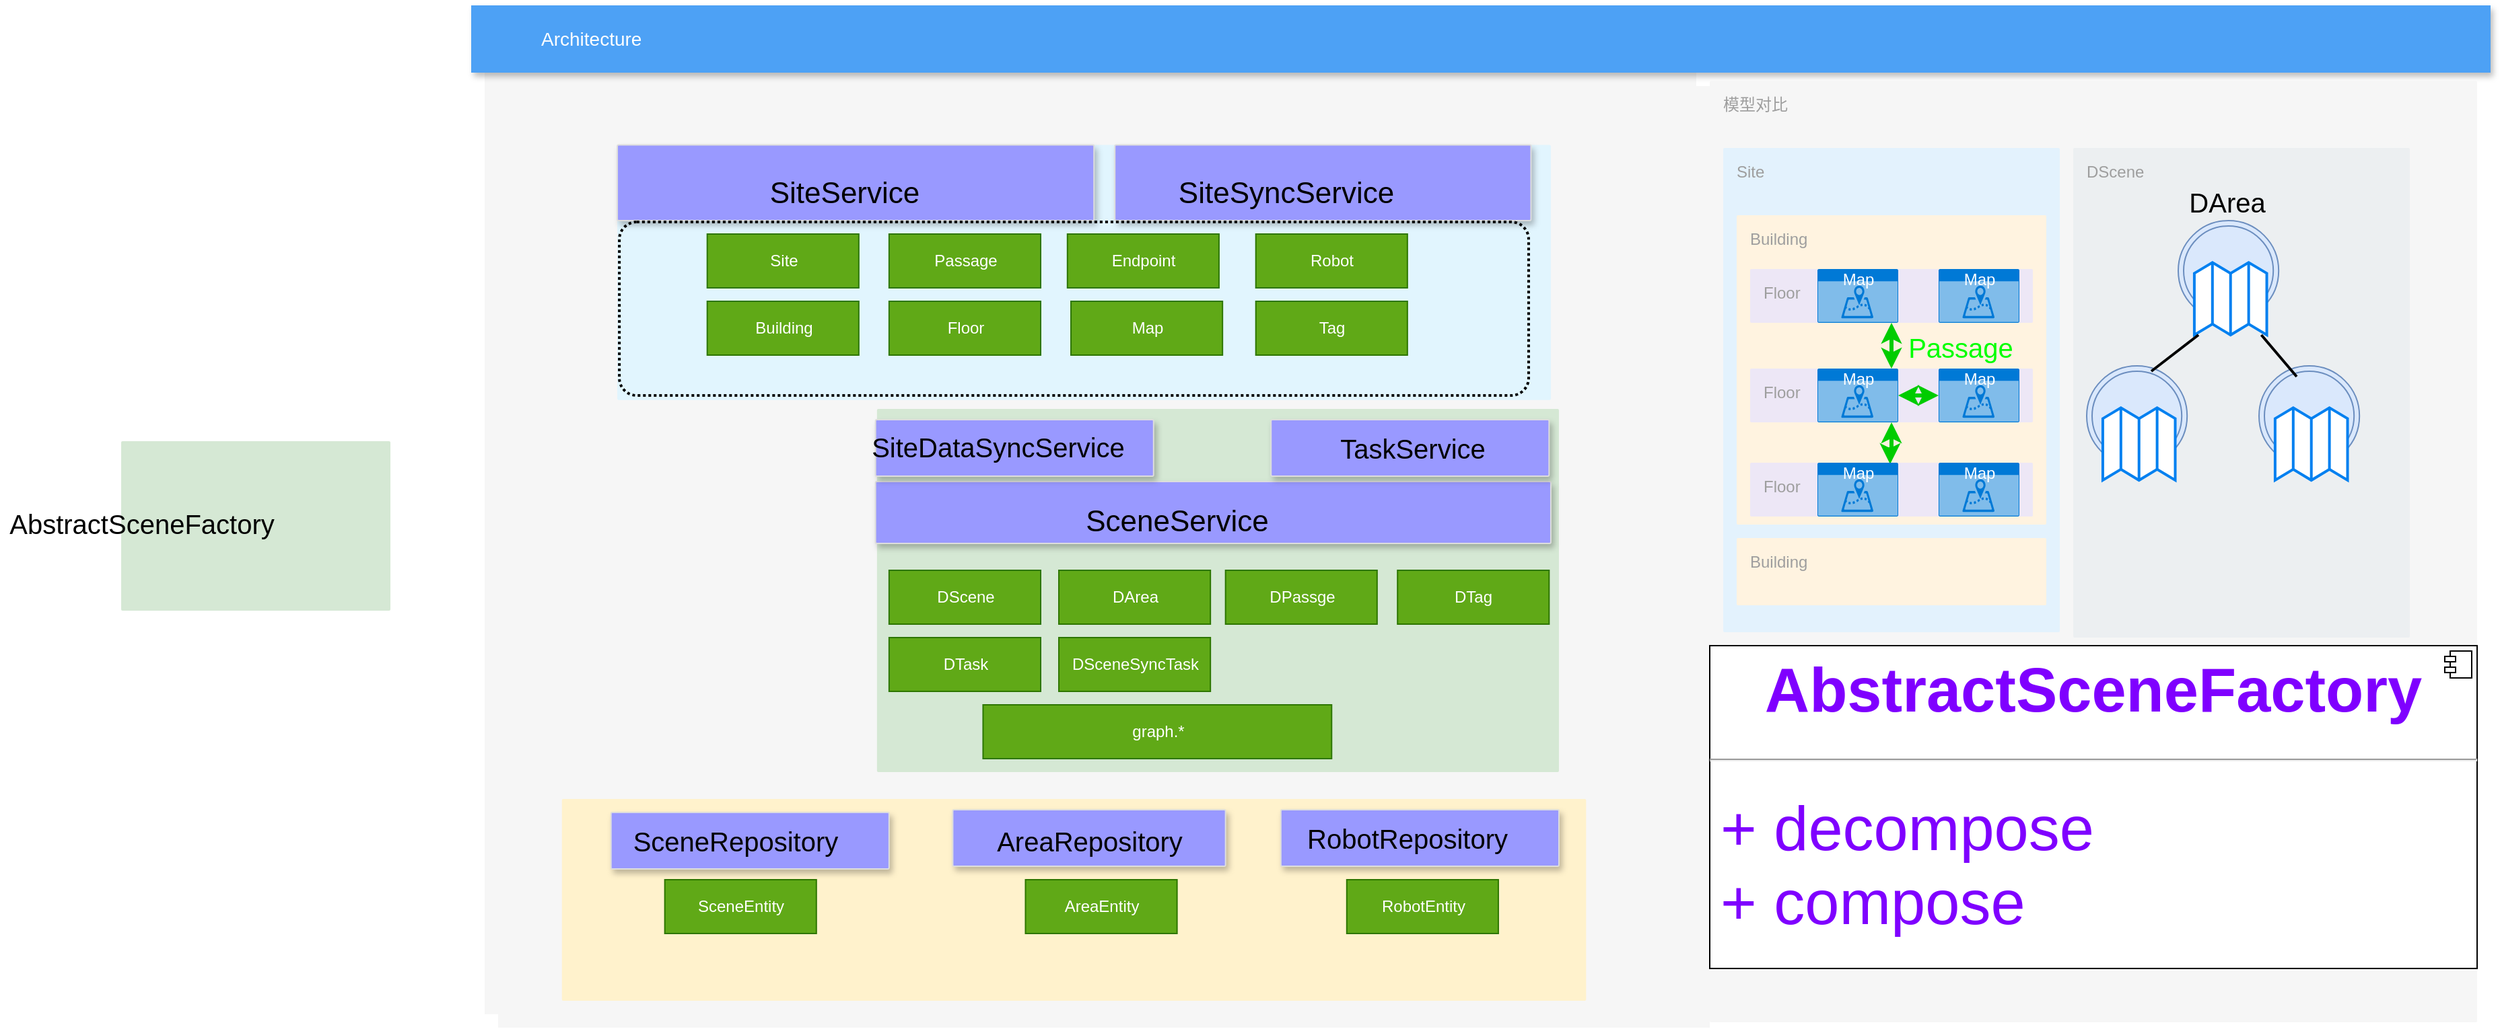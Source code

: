 <mxfile version="17.4.6" type="github">
  <diagram id="f106602c-feb2-e66a-4537-3a34d633f6aa" name="Page-1">
    <mxGraphModel dx="3229" dy="1194" grid="1" gridSize="4" guides="1" tooltips="1" connect="1" arrows="1" fold="1" page="1" pageScale="1" pageWidth="1169" pageHeight="827" background="none" math="0" shadow="0">
      <root>
        <mxCell id="0" />
        <mxCell id="1" parent="0" />
        <mxCell id="14" value="" style="fillColor=#F6F6F6;strokeColor=none;shadow=0;gradientColor=none;fontSize=14;align=left;spacing=10;fontColor=#717171;9E9E9E;verticalAlign=top;spacingTop=-4;fontStyle=0;spacingLeft=40;html=1;" parent="1" vertex="1">
          <mxGeometry x="150" y="90" width="900" height="700" as="geometry" />
        </mxCell>
        <mxCell id="580" value="" style="rounded=1;absoluteArcSize=1;arcSize=2;html=1;strokeColor=none;gradientColor=none;shadow=0;dashed=0;strokeColor=none;fontSize=12;fontColor=#9E9E9E;align=left;verticalAlign=top;spacing=10;spacingTop=-4;fillColor=#E1F5FE;" parent="14" vertex="1">
          <mxGeometry x="88.525" y="43.75" width="693.443" height="189.583" as="geometry" />
        </mxCell>
        <mxCell id="572" value="" style="strokeColor=#dddddd;fillColor=#9999FF;shadow=1;strokeWidth=1;rounded=1;absoluteArcSize=1;arcSize=2;fontSize=10;fontColor=#9E9E9E;align=center;html=1;" parent="14" vertex="1">
          <mxGeometry x="88.525" y="43.75" width="354.098" height="56.25" as="geometry" />
        </mxCell>
        <mxCell id="MLptsEWVuVLRwVdw8l3M-589" value="" style="rounded=1;absoluteArcSize=1;arcSize=2;html=1;strokeColor=#82b366;shadow=0;dashed=0;strokeColor=none;fontSize=12;align=left;verticalAlign=top;spacing=10;spacingTop=-4;fillColor=#d5e8d4;" vertex="1" parent="14">
          <mxGeometry x="281.426" y="240" width="506.567" height="270" as="geometry" />
        </mxCell>
        <mxCell id="MLptsEWVuVLRwVdw8l3M-590" value="" style="rounded=1;absoluteArcSize=1;arcSize=2;html=1;strokeColor=#d6b656;shadow=0;dashed=0;strokeColor=none;fontSize=12;align=left;verticalAlign=top;spacing=10;spacingTop=-4;fillColor=#fff2cc;" vertex="1" parent="14">
          <mxGeometry x="47.381" y="530" width="760.784" height="150" as="geometry" />
        </mxCell>
        <mxCell id="MLptsEWVuVLRwVdw8l3M-591" value="" style="strokeColor=#dddddd;fillColor=#9999FF;shadow=1;strokeWidth=1;rounded=1;absoluteArcSize=1;arcSize=2;fontSize=10;fontColor=#9E9E9E;align=center;html=1;" vertex="1" parent="14">
          <mxGeometry x="458.115" y="43.75" width="309.098" height="56.25" as="geometry" />
        </mxCell>
        <mxCell id="MLptsEWVuVLRwVdw8l3M-593" value="" style="strokeColor=#dddddd;fillColor=#9999FF;shadow=1;strokeWidth=1;rounded=1;absoluteArcSize=1;arcSize=2;fontSize=10;fontColor=#9E9E9E;align=center;html=1;" vertex="1" parent="14">
          <mxGeometry x="280.328" y="294" width="501.639" height="46" as="geometry" />
        </mxCell>
        <mxCell id="MLptsEWVuVLRwVdw8l3M-594" value="" style="strokeColor=#dddddd;fillColor=#9999FF;shadow=1;strokeWidth=1;rounded=1;absoluteArcSize=1;arcSize=2;fontSize=10;fontColor=#9E9E9E;align=center;html=1;" vertex="1" parent="14">
          <mxGeometry x="280.328" y="248" width="206.557" height="42" as="geometry" />
        </mxCell>
        <mxCell id="MLptsEWVuVLRwVdw8l3M-595" value="" style="rounded=1;arcSize=10;dashed=1;fillColor=none;gradientColor=none;dashPattern=1 1;strokeWidth=2;" vertex="1" parent="14">
          <mxGeometry x="90.056" y="101" width="675.422" height="129" as="geometry" />
        </mxCell>
        <mxCell id="MLptsEWVuVLRwVdw8l3M-596" value="Site" style="html=1;dashed=0;whitespace=wrap;fillColor=#60a917;fontColor=#ffffff;strokeColor=#2D7600;" vertex="1" parent="14">
          <mxGeometry x="155.347" y="110" width="112.57" height="40" as="geometry" />
        </mxCell>
        <mxCell id="MLptsEWVuVLRwVdw8l3M-597" value="Building" style="html=1;dashed=0;whitespace=wrap;fillColor=#60a917;fontColor=#ffffff;strokeColor=#2D7600;" vertex="1" parent="14">
          <mxGeometry x="155.347" y="160" width="112.57" height="40" as="geometry" />
        </mxCell>
        <mxCell id="MLptsEWVuVLRwVdw8l3M-598" value="" style="strokeColor=#dddddd;fillColor=#9999FF;shadow=1;strokeWidth=1;rounded=1;absoluteArcSize=1;arcSize=2;fontSize=10;fontColor=#9E9E9E;align=center;html=1;" vertex="1" parent="14">
          <mxGeometry x="83.87" y="540" width="206.557" height="42" as="geometry" />
        </mxCell>
        <mxCell id="MLptsEWVuVLRwVdw8l3M-599" value="Passage" style="html=1;dashed=0;whitespace=wrap;fillColor=#60a917;fontColor=#ffffff;strokeColor=#2D7600;" vertex="1" parent="14">
          <mxGeometry x="290.432" y="110" width="112.57" height="40" as="geometry" />
        </mxCell>
        <mxCell id="MLptsEWVuVLRwVdw8l3M-600" value="Floor" style="html=1;dashed=0;whitespace=wrap;fillColor=#60a917;fontColor=#ffffff;strokeColor=#2D7600;" vertex="1" parent="14">
          <mxGeometry x="290.432" y="160" width="112.57" height="40" as="geometry" />
        </mxCell>
        <mxCell id="MLptsEWVuVLRwVdw8l3M-601" value="Tag" style="html=1;dashed=0;whitespace=wrap;fillColor=#60a917;fontColor=#ffffff;strokeColor=#2D7600;" vertex="1" parent="14">
          <mxGeometry x="562.852" y="160" width="112.57" height="40" as="geometry" />
        </mxCell>
        <mxCell id="MLptsEWVuVLRwVdw8l3M-602" value="Endpoint" style="html=1;dashed=0;whitespace=wrap;fillColor=#60a917;fontColor=#ffffff;strokeColor=#2D7600;" vertex="1" parent="14">
          <mxGeometry x="422.893" y="110" width="112.57" height="40" as="geometry" />
        </mxCell>
        <mxCell id="MLptsEWVuVLRwVdw8l3M-603" value="Map" style="html=1;dashed=0;whitespace=wrap;fillColor=#60a917;fontColor=#ffffff;strokeColor=#2D7600;" vertex="1" parent="14">
          <mxGeometry x="425.516" y="160" width="112.57" height="40" as="geometry" />
        </mxCell>
        <mxCell id="MLptsEWVuVLRwVdw8l3M-604" value="DScene" style="html=1;dashed=0;whitespace=wrap;fillColor=#60a917;fontColor=#ffffff;strokeColor=#2D7600;" vertex="1" parent="14">
          <mxGeometry x="290.432" y="360" width="112.57" height="40" as="geometry" />
        </mxCell>
        <mxCell id="MLptsEWVuVLRwVdw8l3M-605" value="DArea" style="html=1;dashed=0;whitespace=wrap;fillColor=#60a917;fontColor=#ffffff;strokeColor=#2D7600;" vertex="1" parent="14">
          <mxGeometry x="416.51" y="360" width="112.57" height="40" as="geometry" />
        </mxCell>
        <mxCell id="MLptsEWVuVLRwVdw8l3M-606" value="DTag" style="html=1;dashed=0;whitespace=wrap;fillColor=#60a917;fontColor=#ffffff;strokeColor=#2D7600;" vertex="1" parent="14">
          <mxGeometry x="668.105" y="360" width="112.57" height="40" as="geometry" />
        </mxCell>
        <mxCell id="MLptsEWVuVLRwVdw8l3M-607" value="&lt;span style=&quot;font-size: 22px&quot;&gt;SiteService&lt;/span&gt;" style="text;html=1;resizable=0;autosize=1;align=center;verticalAlign=middle;points=[];fillColor=none;strokeColor=none;rounded=0;" vertex="1" parent="14">
          <mxGeometry x="192.405" y="70" width="130" height="20" as="geometry" />
        </mxCell>
        <mxCell id="MLptsEWVuVLRwVdw8l3M-608" value="SiteSyncService" style="text;html=1;resizable=0;autosize=1;align=center;verticalAlign=middle;points=[];fillColor=none;strokeColor=none;rounded=0;fontSize=22;" vertex="1" parent="14">
          <mxGeometry x="495.31" y="65" width="180" height="30" as="geometry" />
        </mxCell>
        <mxCell id="MLptsEWVuVLRwVdw8l3M-609" value="SceneService" style="text;html=1;resizable=0;autosize=1;align=center;verticalAlign=middle;points=[];fillColor=none;strokeColor=none;rounded=0;fontSize=22;" vertex="1" parent="14">
          <mxGeometry x="428.522" y="309" width="150" height="30" as="geometry" />
        </mxCell>
        <mxCell id="MLptsEWVuVLRwVdw8l3M-610" value="&lt;font style=&quot;font-size: 20px&quot;&gt;SiteDataSyncService&lt;/font&gt;" style="text;html=1;resizable=0;autosize=1;align=center;verticalAlign=middle;points=[];fillColor=none;strokeColor=none;rounded=0;fontSize=22;" vertex="1" parent="14">
          <mxGeometry x="271.036" y="254" width="200" height="30" as="geometry" />
        </mxCell>
        <mxCell id="MLptsEWVuVLRwVdw8l3M-611" value="" style="strokeColor=#dddddd;fillColor=#9999FF;shadow=1;strokeWidth=1;rounded=1;absoluteArcSize=1;arcSize=2;fontSize=10;fontColor=#9E9E9E;align=center;html=1;" vertex="1" parent="14">
          <mxGeometry x="574.114" y="248" width="206.557" height="42" as="geometry" />
        </mxCell>
        <mxCell id="MLptsEWVuVLRwVdw8l3M-612" value="TaskService" style="text;html=1;resizable=0;autosize=1;align=center;verticalAlign=middle;points=[];fillColor=none;strokeColor=none;rounded=0;fontSize=20;" vertex="1" parent="14">
          <mxGeometry x="619.137" y="254" width="120" height="30" as="geometry" />
        </mxCell>
        <mxCell id="MLptsEWVuVLRwVdw8l3M-613" value="Robot" style="html=1;dashed=0;whitespace=wrap;fillColor=#60a917;fontColor=#ffffff;strokeColor=#2D7600;" vertex="1" parent="14">
          <mxGeometry x="562.852" y="110" width="112.57" height="40" as="geometry" />
        </mxCell>
        <mxCell id="MLptsEWVuVLRwVdw8l3M-614" value="DPassge" style="html=1;dashed=0;whitespace=wrap;fillColor=#60a917;fontColor=#ffffff;strokeColor=#2D7600;" vertex="1" parent="14">
          <mxGeometry x="540.338" y="360" width="112.57" height="40" as="geometry" />
        </mxCell>
        <mxCell id="MLptsEWVuVLRwVdw8l3M-615" value="DTask" style="html=1;dashed=0;whitespace=wrap;fillColor=#60a917;fontColor=#ffffff;strokeColor=#2D7600;" vertex="1" parent="14">
          <mxGeometry x="290.432" y="410" width="112.57" height="40" as="geometry" />
        </mxCell>
        <mxCell id="MLptsEWVuVLRwVdw8l3M-616" value="DSceneSyncTask" style="html=1;dashed=0;whitespace=wrap;fillColor=#60a917;fontColor=#ffffff;strokeColor=#2D7600;" vertex="1" parent="14">
          <mxGeometry x="416.51" y="410" width="112.57" height="40" as="geometry" />
        </mxCell>
        <mxCell id="MLptsEWVuVLRwVdw8l3M-617" value="graph.*" style="html=1;dashed=0;whitespace=wrap;fillColor=#60a917;fontColor=#ffffff;strokeColor=#2D7600;" vertex="1" parent="14">
          <mxGeometry x="360.225" y="460" width="258.912" height="40" as="geometry" />
        </mxCell>
        <mxCell id="MLptsEWVuVLRwVdw8l3M-619" value="SceneRepository" style="text;html=1;resizable=0;autosize=1;align=center;verticalAlign=middle;points=[];fillColor=none;strokeColor=none;rounded=0;fontSize=20;" vertex="1" parent="14">
          <mxGeometry x="91.463" y="546" width="170" height="30" as="geometry" />
        </mxCell>
        <mxCell id="MLptsEWVuVLRwVdw8l3M-620" value="SceneEntity" style="html=1;dashed=0;whitespace=wrap;fillColor=#60a917;fontColor=#ffffff;strokeColor=#2D7600;" vertex="1" parent="14">
          <mxGeometry x="123.827" y="590" width="112.57" height="40" as="geometry" />
        </mxCell>
        <mxCell id="MLptsEWVuVLRwVdw8l3M-621" value="" style="strokeColor=#dddddd;fillColor=#9999FF;shadow=1;strokeWidth=1;rounded=1;absoluteArcSize=1;arcSize=2;fontSize=10;fontColor=#9E9E9E;align=center;html=1;" vertex="1" parent="14">
          <mxGeometry x="337.711" y="538" width="202.627" height="42" as="geometry" />
        </mxCell>
        <mxCell id="MLptsEWVuVLRwVdw8l3M-622" value="AreaRepository" style="text;html=1;resizable=0;autosize=1;align=center;verticalAlign=middle;points=[];fillColor=none;strokeColor=none;rounded=0;fontSize=20;" vertex="1" parent="14">
          <mxGeometry x="363.602" y="546" width="150" height="30" as="geometry" />
        </mxCell>
        <mxCell id="MLptsEWVuVLRwVdw8l3M-623" value="AreaEntity" style="html=1;dashed=0;whitespace=wrap;fillColor=#60a917;fontColor=#ffffff;strokeColor=#2D7600;" vertex="1" parent="14">
          <mxGeometry x="391.745" y="590" width="112.57" height="40" as="geometry" />
        </mxCell>
        <mxCell id="MLptsEWVuVLRwVdw8l3M-624" value="" style="strokeColor=#dddddd;fillColor=#9999FF;shadow=1;strokeWidth=1;rounded=1;absoluteArcSize=1;arcSize=2;fontSize=10;fontColor=#9E9E9E;align=center;html=1;" vertex="1" parent="14">
          <mxGeometry x="581.431" y="538" width="206.557" height="42" as="geometry" />
        </mxCell>
        <mxCell id="MLptsEWVuVLRwVdw8l3M-625" value="RobotRepository" style="text;html=1;resizable=0;autosize=1;align=center;verticalAlign=middle;points=[];fillColor=none;strokeColor=none;rounded=0;fontSize=20;" vertex="1" parent="14">
          <mxGeometry x="594.653" y="544" width="160" height="30" as="geometry" />
        </mxCell>
        <mxCell id="MLptsEWVuVLRwVdw8l3M-626" value="RobotEntity" style="html=1;dashed=0;whitespace=wrap;fillColor=#60a917;fontColor=#ffffff;strokeColor=#2D7600;" vertex="1" parent="14">
          <mxGeometry x="630.394" y="590" width="112.57" height="40" as="geometry" />
        </mxCell>
        <mxCell id="2" value="Architecture" style="fillColor=#4DA1F5;strokeColor=none;shadow=1;gradientColor=none;fontSize=14;align=left;spacingLeft=50;fontColor=#ffffff;html=1;" parent="1" vertex="1">
          <mxGeometry x="140" y="40" width="1500" height="50" as="geometry" />
        </mxCell>
        <mxCell id="MLptsEWVuVLRwVdw8l3M-588" value="" style="shape=image;html=1;verticalAlign=top;verticalLabelPosition=bottom;labelBackgroundColor=#ffffff;imageAspect=0;aspect=fixed;image=https://cdn2.iconfinder.com/data/icons/social-media-and-payment/64/-36-128.png" vertex="1" parent="1">
          <mxGeometry x="10" y="140" width="89" height="89" as="geometry" />
        </mxCell>
        <mxCell id="MLptsEWVuVLRwVdw8l3M-592" value="" style="rounded=1;absoluteArcSize=1;arcSize=2;html=1;strokeColor=#82b366;shadow=0;dashed=0;strokeColor=none;fontSize=12;align=left;verticalAlign=top;spacing=10;spacingTop=-4;fillColor=#d5e8d4;" vertex="1" parent="1">
          <mxGeometry x="-120" y="364" width="200" height="126" as="geometry" />
        </mxCell>
        <mxCell id="MLptsEWVuVLRwVdw8l3M-618" value="AbstractSceneFactory" style="text;html=1;resizable=0;autosize=1;align=center;verticalAlign=middle;points=[];fillColor=none;strokeColor=none;rounded=0;fontSize=20;" vertex="1" parent="1">
          <mxGeometry x="-210" y="410" width="210" height="30" as="geometry" />
        </mxCell>
        <mxCell id="MLptsEWVuVLRwVdw8l3M-627" value="" style="fillColor=#F6F6F6;strokeColor=none;shadow=0;gradientColor=none;fontSize=14;align=left;spacing=10;fontColor=#717171;9E9E9E;verticalAlign=top;spacingTop=-4;fontStyle=0;spacingLeft=40;html=1;" vertex="1" parent="1">
          <mxGeometry x="160" y="100" width="900" height="700" as="geometry" />
        </mxCell>
        <mxCell id="MLptsEWVuVLRwVdw8l3M-628" value="" style="rounded=1;absoluteArcSize=1;arcSize=2;html=1;strokeColor=none;gradientColor=none;shadow=0;dashed=0;strokeColor=none;fontSize=12;fontColor=#9E9E9E;align=left;verticalAlign=top;spacing=10;spacingTop=-4;fillColor=#E1F5FE;" vertex="1" parent="MLptsEWVuVLRwVdw8l3M-627">
          <mxGeometry x="88.525" y="43.75" width="693.443" height="189.583" as="geometry" />
        </mxCell>
        <mxCell id="MLptsEWVuVLRwVdw8l3M-629" value="" style="strokeColor=#dddddd;fillColor=#9999FF;shadow=1;strokeWidth=1;rounded=1;absoluteArcSize=1;arcSize=2;fontSize=10;fontColor=#9E9E9E;align=center;html=1;" vertex="1" parent="MLptsEWVuVLRwVdw8l3M-627">
          <mxGeometry x="88.525" y="43.75" width="354.098" height="56.25" as="geometry" />
        </mxCell>
        <mxCell id="MLptsEWVuVLRwVdw8l3M-630" value="" style="rounded=1;absoluteArcSize=1;arcSize=2;html=1;strokeColor=#82b366;shadow=0;dashed=0;strokeColor=none;fontSize=12;align=left;verticalAlign=top;spacing=10;spacingTop=-4;fillColor=#d5e8d4;" vertex="1" parent="MLptsEWVuVLRwVdw8l3M-627">
          <mxGeometry x="281.426" y="240" width="506.567" height="270" as="geometry" />
        </mxCell>
        <mxCell id="MLptsEWVuVLRwVdw8l3M-631" value="" style="rounded=1;absoluteArcSize=1;arcSize=2;html=1;strokeColor=#d6b656;shadow=0;dashed=0;strokeColor=none;fontSize=12;align=left;verticalAlign=top;spacing=10;spacingTop=-4;fillColor=#fff2cc;" vertex="1" parent="MLptsEWVuVLRwVdw8l3M-627">
          <mxGeometry x="47.381" y="530" width="760.784" height="150" as="geometry" />
        </mxCell>
        <mxCell id="MLptsEWVuVLRwVdw8l3M-632" value="" style="strokeColor=#dddddd;fillColor=#9999FF;shadow=1;strokeWidth=1;rounded=1;absoluteArcSize=1;arcSize=2;fontSize=10;fontColor=#9E9E9E;align=center;html=1;" vertex="1" parent="MLptsEWVuVLRwVdw8l3M-627">
          <mxGeometry x="458.115" y="43.75" width="309.098" height="56.25" as="geometry" />
        </mxCell>
        <mxCell id="MLptsEWVuVLRwVdw8l3M-633" value="" style="strokeColor=#dddddd;fillColor=#9999FF;shadow=1;strokeWidth=1;rounded=1;absoluteArcSize=1;arcSize=2;fontSize=10;fontColor=#9E9E9E;align=center;html=1;" vertex="1" parent="MLptsEWVuVLRwVdw8l3M-627">
          <mxGeometry x="280.328" y="294" width="501.639" height="46" as="geometry" />
        </mxCell>
        <mxCell id="MLptsEWVuVLRwVdw8l3M-634" value="" style="strokeColor=#dddddd;fillColor=#9999FF;shadow=1;strokeWidth=1;rounded=1;absoluteArcSize=1;arcSize=2;fontSize=10;fontColor=#9E9E9E;align=center;html=1;" vertex="1" parent="MLptsEWVuVLRwVdw8l3M-627">
          <mxGeometry x="280.328" y="248" width="206.557" height="42" as="geometry" />
        </mxCell>
        <mxCell id="MLptsEWVuVLRwVdw8l3M-635" value="" style="rounded=1;arcSize=10;dashed=1;fillColor=none;gradientColor=none;dashPattern=1 1;strokeWidth=2;" vertex="1" parent="MLptsEWVuVLRwVdw8l3M-627">
          <mxGeometry x="90.056" y="101" width="675.422" height="129" as="geometry" />
        </mxCell>
        <mxCell id="MLptsEWVuVLRwVdw8l3M-636" value="Site" style="html=1;dashed=0;whitespace=wrap;fillColor=#60a917;fontColor=#ffffff;strokeColor=#2D7600;" vertex="1" parent="MLptsEWVuVLRwVdw8l3M-627">
          <mxGeometry x="155.347" y="110" width="112.57" height="40" as="geometry" />
        </mxCell>
        <mxCell id="MLptsEWVuVLRwVdw8l3M-637" value="Building" style="html=1;dashed=0;whitespace=wrap;fillColor=#60a917;fontColor=#ffffff;strokeColor=#2D7600;" vertex="1" parent="MLptsEWVuVLRwVdw8l3M-627">
          <mxGeometry x="155.347" y="160" width="112.57" height="40" as="geometry" />
        </mxCell>
        <mxCell id="MLptsEWVuVLRwVdw8l3M-638" value="" style="strokeColor=#dddddd;fillColor=#9999FF;shadow=1;strokeWidth=1;rounded=1;absoluteArcSize=1;arcSize=2;fontSize=10;fontColor=#9E9E9E;align=center;html=1;" vertex="1" parent="MLptsEWVuVLRwVdw8l3M-627">
          <mxGeometry x="83.87" y="540" width="206.557" height="42" as="geometry" />
        </mxCell>
        <mxCell id="MLptsEWVuVLRwVdw8l3M-639" value="Passage" style="html=1;dashed=0;whitespace=wrap;fillColor=#60a917;fontColor=#ffffff;strokeColor=#2D7600;" vertex="1" parent="MLptsEWVuVLRwVdw8l3M-627">
          <mxGeometry x="290.432" y="110" width="112.57" height="40" as="geometry" />
        </mxCell>
        <mxCell id="MLptsEWVuVLRwVdw8l3M-640" value="Floor" style="html=1;dashed=0;whitespace=wrap;fillColor=#60a917;fontColor=#ffffff;strokeColor=#2D7600;" vertex="1" parent="MLptsEWVuVLRwVdw8l3M-627">
          <mxGeometry x="290.432" y="160" width="112.57" height="40" as="geometry" />
        </mxCell>
        <mxCell id="MLptsEWVuVLRwVdw8l3M-641" value="Tag" style="html=1;dashed=0;whitespace=wrap;fillColor=#60a917;fontColor=#ffffff;strokeColor=#2D7600;" vertex="1" parent="MLptsEWVuVLRwVdw8l3M-627">
          <mxGeometry x="562.852" y="160" width="112.57" height="40" as="geometry" />
        </mxCell>
        <mxCell id="MLptsEWVuVLRwVdw8l3M-642" value="Endpoint" style="html=1;dashed=0;whitespace=wrap;fillColor=#60a917;fontColor=#ffffff;strokeColor=#2D7600;" vertex="1" parent="MLptsEWVuVLRwVdw8l3M-627">
          <mxGeometry x="422.893" y="110" width="112.57" height="40" as="geometry" />
        </mxCell>
        <mxCell id="MLptsEWVuVLRwVdw8l3M-643" value="Map" style="html=1;dashed=0;whitespace=wrap;fillColor=#60a917;fontColor=#ffffff;strokeColor=#2D7600;" vertex="1" parent="MLptsEWVuVLRwVdw8l3M-627">
          <mxGeometry x="425.516" y="160" width="112.57" height="40" as="geometry" />
        </mxCell>
        <mxCell id="MLptsEWVuVLRwVdw8l3M-644" value="DScene" style="html=1;dashed=0;whitespace=wrap;fillColor=#60a917;fontColor=#ffffff;strokeColor=#2D7600;" vertex="1" parent="MLptsEWVuVLRwVdw8l3M-627">
          <mxGeometry x="290.432" y="360" width="112.57" height="40" as="geometry" />
        </mxCell>
        <mxCell id="MLptsEWVuVLRwVdw8l3M-645" value="DArea" style="html=1;dashed=0;whitespace=wrap;fillColor=#60a917;fontColor=#ffffff;strokeColor=#2D7600;" vertex="1" parent="MLptsEWVuVLRwVdw8l3M-627">
          <mxGeometry x="416.51" y="360" width="112.57" height="40" as="geometry" />
        </mxCell>
        <mxCell id="MLptsEWVuVLRwVdw8l3M-646" value="DTag" style="html=1;dashed=0;whitespace=wrap;fillColor=#60a917;fontColor=#ffffff;strokeColor=#2D7600;" vertex="1" parent="MLptsEWVuVLRwVdw8l3M-627">
          <mxGeometry x="668.105" y="360" width="112.57" height="40" as="geometry" />
        </mxCell>
        <mxCell id="MLptsEWVuVLRwVdw8l3M-647" value="&lt;span style=&quot;font-size: 22px&quot;&gt;SiteService&lt;/span&gt;" style="text;html=1;resizable=0;autosize=1;align=center;verticalAlign=middle;points=[];fillColor=none;strokeColor=none;rounded=0;" vertex="1" parent="MLptsEWVuVLRwVdw8l3M-627">
          <mxGeometry x="192.405" y="70" width="130" height="20" as="geometry" />
        </mxCell>
        <mxCell id="MLptsEWVuVLRwVdw8l3M-648" value="SiteSyncService" style="text;html=1;resizable=0;autosize=1;align=center;verticalAlign=middle;points=[];fillColor=none;strokeColor=none;rounded=0;fontSize=22;" vertex="1" parent="MLptsEWVuVLRwVdw8l3M-627">
          <mxGeometry x="495.31" y="65" width="180" height="30" as="geometry" />
        </mxCell>
        <mxCell id="MLptsEWVuVLRwVdw8l3M-649" value="SceneService" style="text;html=1;resizable=0;autosize=1;align=center;verticalAlign=middle;points=[];fillColor=none;strokeColor=none;rounded=0;fontSize=22;" vertex="1" parent="MLptsEWVuVLRwVdw8l3M-627">
          <mxGeometry x="428.522" y="309" width="150" height="30" as="geometry" />
        </mxCell>
        <mxCell id="MLptsEWVuVLRwVdw8l3M-650" value="&lt;font style=&quot;font-size: 20px&quot;&gt;SiteDataSyncService&lt;/font&gt;" style="text;html=1;resizable=0;autosize=1;align=center;verticalAlign=middle;points=[];fillColor=none;strokeColor=none;rounded=0;fontSize=22;" vertex="1" parent="MLptsEWVuVLRwVdw8l3M-627">
          <mxGeometry x="271.036" y="254" width="200" height="30" as="geometry" />
        </mxCell>
        <mxCell id="MLptsEWVuVLRwVdw8l3M-651" value="" style="strokeColor=#dddddd;fillColor=#9999FF;shadow=1;strokeWidth=1;rounded=1;absoluteArcSize=1;arcSize=2;fontSize=10;fontColor=#9E9E9E;align=center;html=1;" vertex="1" parent="MLptsEWVuVLRwVdw8l3M-627">
          <mxGeometry x="574.114" y="248" width="206.557" height="42" as="geometry" />
        </mxCell>
        <mxCell id="MLptsEWVuVLRwVdw8l3M-652" value="TaskService" style="text;html=1;resizable=0;autosize=1;align=center;verticalAlign=middle;points=[];fillColor=none;strokeColor=none;rounded=0;fontSize=20;" vertex="1" parent="MLptsEWVuVLRwVdw8l3M-627">
          <mxGeometry x="619.137" y="254" width="120" height="30" as="geometry" />
        </mxCell>
        <mxCell id="MLptsEWVuVLRwVdw8l3M-653" value="Robot" style="html=1;dashed=0;whitespace=wrap;fillColor=#60a917;fontColor=#ffffff;strokeColor=#2D7600;" vertex="1" parent="MLptsEWVuVLRwVdw8l3M-627">
          <mxGeometry x="562.852" y="110" width="112.57" height="40" as="geometry" />
        </mxCell>
        <mxCell id="MLptsEWVuVLRwVdw8l3M-654" value="DPassge" style="html=1;dashed=0;whitespace=wrap;fillColor=#60a917;fontColor=#ffffff;strokeColor=#2D7600;" vertex="1" parent="MLptsEWVuVLRwVdw8l3M-627">
          <mxGeometry x="540.338" y="360" width="112.57" height="40" as="geometry" />
        </mxCell>
        <mxCell id="MLptsEWVuVLRwVdw8l3M-655" value="DTask" style="html=1;dashed=0;whitespace=wrap;fillColor=#60a917;fontColor=#ffffff;strokeColor=#2D7600;" vertex="1" parent="MLptsEWVuVLRwVdw8l3M-627">
          <mxGeometry x="290.432" y="410" width="112.57" height="40" as="geometry" />
        </mxCell>
        <mxCell id="MLptsEWVuVLRwVdw8l3M-656" value="DSceneSyncTask" style="html=1;dashed=0;whitespace=wrap;fillColor=#60a917;fontColor=#ffffff;strokeColor=#2D7600;" vertex="1" parent="MLptsEWVuVLRwVdw8l3M-627">
          <mxGeometry x="416.51" y="410" width="112.57" height="40" as="geometry" />
        </mxCell>
        <mxCell id="MLptsEWVuVLRwVdw8l3M-657" value="graph.*" style="html=1;dashed=0;whitespace=wrap;fillColor=#60a917;fontColor=#ffffff;strokeColor=#2D7600;" vertex="1" parent="MLptsEWVuVLRwVdw8l3M-627">
          <mxGeometry x="360.225" y="460" width="258.912" height="40" as="geometry" />
        </mxCell>
        <mxCell id="MLptsEWVuVLRwVdw8l3M-658" value="SceneRepository" style="text;html=1;resizable=0;autosize=1;align=center;verticalAlign=middle;points=[];fillColor=none;strokeColor=none;rounded=0;fontSize=20;" vertex="1" parent="MLptsEWVuVLRwVdw8l3M-627">
          <mxGeometry x="91.463" y="546" width="170" height="30" as="geometry" />
        </mxCell>
        <mxCell id="MLptsEWVuVLRwVdw8l3M-659" value="SceneEntity" style="html=1;dashed=0;whitespace=wrap;fillColor=#60a917;fontColor=#ffffff;strokeColor=#2D7600;" vertex="1" parent="MLptsEWVuVLRwVdw8l3M-627">
          <mxGeometry x="123.827" y="590" width="112.57" height="40" as="geometry" />
        </mxCell>
        <mxCell id="MLptsEWVuVLRwVdw8l3M-660" value="" style="strokeColor=#dddddd;fillColor=#9999FF;shadow=1;strokeWidth=1;rounded=1;absoluteArcSize=1;arcSize=2;fontSize=10;fontColor=#9E9E9E;align=center;html=1;" vertex="1" parent="MLptsEWVuVLRwVdw8l3M-627">
          <mxGeometry x="337.711" y="538" width="202.627" height="42" as="geometry" />
        </mxCell>
        <mxCell id="MLptsEWVuVLRwVdw8l3M-661" value="AreaRepository" style="text;html=1;resizable=0;autosize=1;align=center;verticalAlign=middle;points=[];fillColor=none;strokeColor=none;rounded=0;fontSize=20;" vertex="1" parent="MLptsEWVuVLRwVdw8l3M-627">
          <mxGeometry x="363.602" y="546" width="150" height="30" as="geometry" />
        </mxCell>
        <mxCell id="MLptsEWVuVLRwVdw8l3M-662" value="AreaEntity" style="html=1;dashed=0;whitespace=wrap;fillColor=#60a917;fontColor=#ffffff;strokeColor=#2D7600;" vertex="1" parent="MLptsEWVuVLRwVdw8l3M-627">
          <mxGeometry x="391.745" y="590" width="112.57" height="40" as="geometry" />
        </mxCell>
        <mxCell id="MLptsEWVuVLRwVdw8l3M-663" value="" style="strokeColor=#dddddd;fillColor=#9999FF;shadow=1;strokeWidth=1;rounded=1;absoluteArcSize=1;arcSize=2;fontSize=10;fontColor=#9E9E9E;align=center;html=1;" vertex="1" parent="MLptsEWVuVLRwVdw8l3M-627">
          <mxGeometry x="581.431" y="538" width="206.557" height="42" as="geometry" />
        </mxCell>
        <mxCell id="MLptsEWVuVLRwVdw8l3M-664" value="RobotRepository" style="text;html=1;resizable=0;autosize=1;align=center;verticalAlign=middle;points=[];fillColor=none;strokeColor=none;rounded=0;fontSize=20;" vertex="1" parent="MLptsEWVuVLRwVdw8l3M-627">
          <mxGeometry x="594.653" y="544" width="160" height="30" as="geometry" />
        </mxCell>
        <mxCell id="MLptsEWVuVLRwVdw8l3M-665" value="RobotEntity" style="html=1;dashed=0;whitespace=wrap;fillColor=#60a917;fontColor=#ffffff;strokeColor=#2D7600;" vertex="1" parent="MLptsEWVuVLRwVdw8l3M-627">
          <mxGeometry x="630.394" y="590" width="112.57" height="40" as="geometry" />
        </mxCell>
        <mxCell id="MLptsEWVuVLRwVdw8l3M-666" value="模型对比" style="sketch=0;points=[[0,0,0],[0.25,0,0],[0.5,0,0],[0.75,0,0],[1,0,0],[1,0.25,0],[1,0.5,0],[1,0.75,0],[1,1,0],[0.75,1,0],[0.5,1,0],[0.25,1,0],[0,1,0],[0,0.75,0],[0,0.5,0],[0,0.25,0]];rounded=1;absoluteArcSize=1;arcSize=2;html=1;strokeColor=none;gradientColor=none;shadow=0;dashed=0;fontSize=12;fontColor=#9E9E9E;align=left;verticalAlign=top;spacing=10;spacingTop=-4;fillColor=#F6F6F6;" vertex="1" parent="1">
          <mxGeometry x="1060" y="96" width="570" height="700" as="geometry" />
        </mxCell>
        <mxCell id="MLptsEWVuVLRwVdw8l3M-667" value="Site" style="sketch=0;points=[[0,0,0],[0.25,0,0],[0.5,0,0],[0.75,0,0],[1,0,0],[1,0.25,0],[1,0.5,0],[1,0.75,0],[1,1,0],[0.75,1,0],[0.5,1,0],[0.25,1,0],[0,1,0],[0,0.75,0],[0,0.5,0],[0,0.25,0]];rounded=1;absoluteArcSize=1;arcSize=2;html=1;strokeColor=none;gradientColor=none;shadow=0;dashed=0;fontSize=12;fontColor=#9E9E9E;align=left;verticalAlign=top;spacing=10;spacingTop=-4;fillColor=#E3F2FD;" vertex="1" parent="MLptsEWVuVLRwVdw8l3M-666">
          <mxGeometry width="250" height="360" relative="1" as="geometry">
            <mxPoint x="10" y="50" as="offset" />
          </mxGeometry>
        </mxCell>
        <mxCell id="MLptsEWVuVLRwVdw8l3M-668" value="Building" style="sketch=0;points=[[0,0,0],[0.25,0,0],[0.5,0,0],[0.75,0,0],[1,0,0],[1,0.25,0],[1,0.5,0],[1,0.75,0],[1,1,0],[0.75,1,0],[0.5,1,0],[0.25,1,0],[0,1,0],[0,0.75,0],[0,0.5,0],[0,0.25,0]];rounded=1;absoluteArcSize=1;arcSize=2;html=1;strokeColor=none;gradientColor=none;shadow=0;dashed=0;fontSize=12;fontColor=#9E9E9E;align=left;verticalAlign=top;spacing=10;spacingTop=-4;fillColor=#FFF3E0;" vertex="1" parent="MLptsEWVuVLRwVdw8l3M-667">
          <mxGeometry width="230" height="230" relative="1" as="geometry">
            <mxPoint x="10" y="50" as="offset" />
          </mxGeometry>
        </mxCell>
        <mxCell id="MLptsEWVuVLRwVdw8l3M-687" value="" style="group" vertex="1" connectable="0" parent="MLptsEWVuVLRwVdw8l3M-668">
          <mxGeometry x="10" y="40" width="210" height="40" as="geometry" />
        </mxCell>
        <mxCell id="MLptsEWVuVLRwVdw8l3M-696" style="edgeStyle=orthogonalEdgeStyle;rounded=0;orthogonalLoop=1;jettySize=auto;html=1;fontSize=20;startArrow=classic;startFill=1;strokeColor=#00CC00;strokeWidth=3;" edge="1" parent="MLptsEWVuVLRwVdw8l3M-687" source="MLptsEWVuVLRwVdw8l3M-669" target="MLptsEWVuVLRwVdw8l3M-689">
          <mxGeometry relative="1" as="geometry" />
        </mxCell>
        <mxCell id="MLptsEWVuVLRwVdw8l3M-669" value="Floor" style="sketch=0;points=[[0,0,0],[0.25,0,0],[0.5,0,0],[0.75,0,0],[1,0,0],[1,0.25,0],[1,0.5,0],[1,0.75,0],[1,1,0],[0.75,1,0],[0.5,1,0],[0.25,1,0],[0,1,0],[0,0.75,0],[0,0.5,0],[0,0.25,0]];rounded=1;absoluteArcSize=1;arcSize=2;html=1;strokeColor=none;gradientColor=none;shadow=0;dashed=0;fontSize=12;fontColor=#9E9E9E;align=left;verticalAlign=top;spacing=10;spacingTop=-4;fillColor=#EDE7F6;" vertex="1" parent="MLptsEWVuVLRwVdw8l3M-687">
          <mxGeometry width="210" height="40" relative="1" as="geometry">
            <mxPoint as="offset" />
          </mxGeometry>
        </mxCell>
        <mxCell id="MLptsEWVuVLRwVdw8l3M-685" value="Map" style="html=1;strokeColor=none;fillColor=#0079D6;labelPosition=center;verticalLabelPosition=middle;verticalAlign=top;align=center;fontSize=12;outlineConnect=0;spacingTop=-6;fontColor=#FFFFFF;sketch=0;shape=mxgraph.sitemap.map;" vertex="1" parent="MLptsEWVuVLRwVdw8l3M-687">
          <mxGeometry x="50" width="60" height="40" as="geometry" />
        </mxCell>
        <mxCell id="MLptsEWVuVLRwVdw8l3M-686" value="Map" style="html=1;strokeColor=none;fillColor=#0079D6;labelPosition=center;verticalLabelPosition=middle;verticalAlign=top;align=center;fontSize=12;outlineConnect=0;spacingTop=-6;fontColor=#FFFFFF;sketch=0;shape=mxgraph.sitemap.map;" vertex="1" parent="MLptsEWVuVLRwVdw8l3M-687">
          <mxGeometry x="140" width="60" height="40" as="geometry" />
        </mxCell>
        <mxCell id="MLptsEWVuVLRwVdw8l3M-688" value="" style="group" vertex="1" connectable="0" parent="MLptsEWVuVLRwVdw8l3M-668">
          <mxGeometry x="10" y="114" width="210" height="40" as="geometry" />
        </mxCell>
        <mxCell id="MLptsEWVuVLRwVdw8l3M-689" value="Floor" style="sketch=0;points=[[0,0,0],[0.25,0,0],[0.5,0,0],[0.75,0,0],[1,0,0],[1,0.25,0],[1,0.5,0],[1,0.75,0],[1,1,0],[0.75,1,0],[0.5,1,0],[0.25,1,0],[0,1,0],[0,0.75,0],[0,0.5,0],[0,0.25,0]];rounded=1;absoluteArcSize=1;arcSize=2;html=1;strokeColor=none;gradientColor=none;shadow=0;dashed=0;fontSize=12;fontColor=#9E9E9E;align=left;verticalAlign=top;spacing=10;spacingTop=-4;fillColor=#EDE7F6;" vertex="1" parent="MLptsEWVuVLRwVdw8l3M-688">
          <mxGeometry width="210" height="40" relative="1" as="geometry">
            <mxPoint as="offset" />
          </mxGeometry>
        </mxCell>
        <mxCell id="MLptsEWVuVLRwVdw8l3M-698" style="edgeStyle=orthogonalEdgeStyle;rounded=0;orthogonalLoop=1;jettySize=auto;html=1;entryX=0.9;entryY=0.025;entryDx=0;entryDy=0;entryPerimeter=0;fontSize=20;startArrow=classic;startFill=1;strokeColor=#00CC00;strokeWidth=3;" edge="1" parent="MLptsEWVuVLRwVdw8l3M-688" source="MLptsEWVuVLRwVdw8l3M-689" target="MLptsEWVuVLRwVdw8l3M-694">
          <mxGeometry relative="1" as="geometry" />
        </mxCell>
        <mxCell id="MLptsEWVuVLRwVdw8l3M-697" style="edgeStyle=orthogonalEdgeStyle;rounded=0;orthogonalLoop=1;jettySize=auto;html=1;exitX=1;exitY=0.5;exitDx=0;exitDy=0;exitPerimeter=0;fontSize=20;startArrow=classic;startFill=1;strokeColor=#00CC00;strokeWidth=3;" edge="1" parent="MLptsEWVuVLRwVdw8l3M-688" source="MLptsEWVuVLRwVdw8l3M-690" target="MLptsEWVuVLRwVdw8l3M-691">
          <mxGeometry relative="1" as="geometry" />
        </mxCell>
        <mxCell id="MLptsEWVuVLRwVdw8l3M-690" value="Map" style="html=1;strokeColor=none;fillColor=#0079D6;labelPosition=center;verticalLabelPosition=middle;verticalAlign=top;align=center;fontSize=12;outlineConnect=0;spacingTop=-6;fontColor=#FFFFFF;sketch=0;shape=mxgraph.sitemap.map;" vertex="1" parent="MLptsEWVuVLRwVdw8l3M-688">
          <mxGeometry x="50" width="60" height="40" as="geometry" />
        </mxCell>
        <mxCell id="MLptsEWVuVLRwVdw8l3M-691" value="Map" style="html=1;strokeColor=none;fillColor=#0079D6;labelPosition=center;verticalLabelPosition=middle;verticalAlign=top;align=center;fontSize=12;outlineConnect=0;spacingTop=-6;fontColor=#FFFFFF;sketch=0;shape=mxgraph.sitemap.map;" vertex="1" parent="MLptsEWVuVLRwVdw8l3M-688">
          <mxGeometry x="140" width="60" height="40" as="geometry" />
        </mxCell>
        <mxCell id="MLptsEWVuVLRwVdw8l3M-692" value="" style="group" vertex="1" connectable="0" parent="MLptsEWVuVLRwVdw8l3M-668">
          <mxGeometry x="10" y="184" width="210" height="40" as="geometry" />
        </mxCell>
        <mxCell id="MLptsEWVuVLRwVdw8l3M-693" value="Floor" style="sketch=0;points=[[0,0,0],[0.25,0,0],[0.5,0,0],[0.75,0,0],[1,0,0],[1,0.25,0],[1,0.5,0],[1,0.75,0],[1,1,0],[0.75,1,0],[0.5,1,0],[0.25,1,0],[0,1,0],[0,0.75,0],[0,0.5,0],[0,0.25,0]];rounded=1;absoluteArcSize=1;arcSize=2;html=1;strokeColor=none;gradientColor=none;shadow=0;dashed=0;fontSize=12;fontColor=#9E9E9E;align=left;verticalAlign=top;spacing=10;spacingTop=-4;fillColor=#EDE7F6;" vertex="1" parent="MLptsEWVuVLRwVdw8l3M-692">
          <mxGeometry width="210" height="40" relative="1" as="geometry">
            <mxPoint as="offset" />
          </mxGeometry>
        </mxCell>
        <mxCell id="MLptsEWVuVLRwVdw8l3M-694" value="Map" style="html=1;strokeColor=none;fillColor=#0079D6;labelPosition=center;verticalLabelPosition=middle;verticalAlign=top;align=center;fontSize=12;outlineConnect=0;spacingTop=-6;fontColor=#FFFFFF;sketch=0;shape=mxgraph.sitemap.map;" vertex="1" parent="MLptsEWVuVLRwVdw8l3M-692">
          <mxGeometry x="50" width="60" height="40" as="geometry" />
        </mxCell>
        <mxCell id="MLptsEWVuVLRwVdw8l3M-695" value="Map" style="html=1;strokeColor=none;fillColor=#0079D6;labelPosition=center;verticalLabelPosition=middle;verticalAlign=top;align=center;fontSize=12;outlineConnect=0;spacingTop=-6;fontColor=#FFFFFF;sketch=0;shape=mxgraph.sitemap.map;" vertex="1" parent="MLptsEWVuVLRwVdw8l3M-692">
          <mxGeometry x="140" width="60" height="40" as="geometry" />
        </mxCell>
        <mxCell id="MLptsEWVuVLRwVdw8l3M-699" value="&lt;font color=&quot;#00ff00&quot;&gt;Passage&lt;/font&gt;" style="text;html=1;resizable=0;autosize=1;align=center;verticalAlign=middle;points=[];fillColor=none;strokeColor=none;rounded=0;fontSize=20;" vertex="1" parent="MLptsEWVuVLRwVdw8l3M-668">
          <mxGeometry x="120" y="82" width="92" height="32" as="geometry" />
        </mxCell>
        <mxCell id="MLptsEWVuVLRwVdw8l3M-681" value="Building" style="sketch=0;points=[[0,0,0],[0.25,0,0],[0.5,0,0],[0.75,0,0],[1,0,0],[1,0.25,0],[1,0.5,0],[1,0.75,0],[1,1,0],[0.75,1,0],[0.5,1,0],[0.25,1,0],[0,1,0],[0,0.75,0],[0,0.5,0],[0,0.25,0]];rounded=1;absoluteArcSize=1;arcSize=2;html=1;strokeColor=none;gradientColor=none;shadow=0;dashed=0;fontSize=12;fontColor=#9E9E9E;align=left;verticalAlign=top;spacing=10;spacingTop=-4;fillColor=#FFF3E0;" vertex="1" parent="MLptsEWVuVLRwVdw8l3M-667">
          <mxGeometry x="10" y="290" width="230" height="50" as="geometry" />
        </mxCell>
        <mxCell id="MLptsEWVuVLRwVdw8l3M-673" value="DScene" style="sketch=0;points=[[0,0,0],[0.25,0,0],[0.5,0,0],[0.75,0,0],[1,0,0],[1,0.25,0],[1,0.5,0],[1,0.75,0],[1,1,0],[0.75,1,0],[0.5,1,0],[0.25,1,0],[0,1,0],[0,0.75,0],[0,0.5,0],[0,0.25,0]];rounded=1;absoluteArcSize=1;arcSize=2;html=1;strokeColor=none;gradientColor=none;shadow=0;dashed=0;fontSize=12;fontColor=#9E9E9E;align=left;verticalAlign=top;spacing=10;spacingTop=-4;fillColor=#ECEFF1;" vertex="1" parent="MLptsEWVuVLRwVdw8l3M-666">
          <mxGeometry width="250" height="364" relative="1" as="geometry">
            <mxPoint x="270" y="50" as="offset" />
          </mxGeometry>
        </mxCell>
        <mxCell id="MLptsEWVuVLRwVdw8l3M-679" value="&lt;p style=&quot;margin: 0px ; margin-top: 6px ; text-align: center&quot;&gt;&lt;b&gt;AbstractSceneFactory&lt;/b&gt;&lt;br&gt;&lt;/p&gt;&lt;hr&gt;&lt;p style=&quot;margin: 0px ; margin-left: 8px&quot;&gt;+ decompose&lt;br&gt;+ compose&lt;/p&gt;" style="align=left;overflow=fill;html=1;dropTarget=0;fontSize=46;fontColor=#7F00FF;" vertex="1" parent="MLptsEWVuVLRwVdw8l3M-666">
          <mxGeometry y="420" width="570" height="240" as="geometry" />
        </mxCell>
        <mxCell id="MLptsEWVuVLRwVdw8l3M-680" value="" style="shape=component;jettyWidth=8;jettyHeight=4;fontSize=46;fontColor=#7F00FF;" vertex="1" parent="MLptsEWVuVLRwVdw8l3M-679">
          <mxGeometry x="1" width="20" height="20" relative="1" as="geometry">
            <mxPoint x="-24" y="4" as="offset" />
          </mxGeometry>
        </mxCell>
        <mxCell id="MLptsEWVuVLRwVdw8l3M-705" value="" style="group" vertex="1" connectable="0" parent="MLptsEWVuVLRwVdw8l3M-666">
          <mxGeometry x="348" y="104" width="110" height="110" as="geometry" />
        </mxCell>
        <mxCell id="MLptsEWVuVLRwVdw8l3M-706" value="" style="ellipse;shape=doubleEllipse;whiteSpace=wrap;html=1;aspect=fixed;fontSize=46;fillColor=#dae8fc;strokeColor=#6c8ebf;" vertex="1" parent="MLptsEWVuVLRwVdw8l3M-705">
          <mxGeometry width="74.602" height="74.602" as="geometry" />
        </mxCell>
        <mxCell id="MLptsEWVuVLRwVdw8l3M-707" value="" style="shape=image;html=1;verticalAlign=top;verticalLabelPosition=bottom;labelBackgroundColor=#ffffff;imageAspect=0;aspect=fixed;image=https://cdn4.iconfinder.com/data/icons/travello-basic-ui-1/64/tag-128.png;fontSize=46;fontColor=#7F00FF;" vertex="1" parent="MLptsEWVuVLRwVdw8l3M-705">
          <mxGeometry x="71.739" y="63.684" width="34.104" height="34.104" as="geometry" />
        </mxCell>
        <mxCell id="MLptsEWVuVLRwVdw8l3M-708" value="" style="html=1;verticalLabelPosition=bottom;align=center;labelBackgroundColor=#ffffff;verticalAlign=top;strokeWidth=2;strokeColor=#0080F0;shadow=0;dashed=0;shape=mxgraph.ios7.icons.map;fontSize=46;fontColor=#7F00FF;" vertex="1" parent="MLptsEWVuVLRwVdw8l3M-705">
          <mxGeometry x="11.957" y="31.118" width="53.804" height="53.914" as="geometry" />
        </mxCell>
        <mxCell id="MLptsEWVuVLRwVdw8l3M-709" value="" style="group" vertex="1" connectable="0" parent="MLptsEWVuVLRwVdw8l3M-666">
          <mxGeometry x="280" y="212" width="110" height="110" as="geometry" />
        </mxCell>
        <mxCell id="MLptsEWVuVLRwVdw8l3M-710" value="" style="ellipse;shape=doubleEllipse;whiteSpace=wrap;html=1;aspect=fixed;fontSize=46;fillColor=#dae8fc;strokeColor=#6c8ebf;" vertex="1" parent="MLptsEWVuVLRwVdw8l3M-709">
          <mxGeometry width="74.602" height="74.602" as="geometry" />
        </mxCell>
        <mxCell id="MLptsEWVuVLRwVdw8l3M-711" value="" style="shape=image;html=1;verticalAlign=top;verticalLabelPosition=bottom;labelBackgroundColor=#ffffff;imageAspect=0;aspect=fixed;image=https://cdn4.iconfinder.com/data/icons/travello-basic-ui-1/64/tag-128.png;fontSize=46;fontColor=#7F00FF;" vertex="1" parent="MLptsEWVuVLRwVdw8l3M-709">
          <mxGeometry x="71.739" y="63.684" width="34.104" height="34.104" as="geometry" />
        </mxCell>
        <mxCell id="MLptsEWVuVLRwVdw8l3M-712" value="" style="html=1;verticalLabelPosition=bottom;align=center;labelBackgroundColor=#ffffff;verticalAlign=top;strokeWidth=2;strokeColor=#0080F0;shadow=0;dashed=0;shape=mxgraph.ios7.icons.map;fontSize=46;fontColor=#7F00FF;" vertex="1" parent="MLptsEWVuVLRwVdw8l3M-709">
          <mxGeometry x="11.957" y="31.118" width="53.804" height="53.914" as="geometry" />
        </mxCell>
        <mxCell id="MLptsEWVuVLRwVdw8l3M-721" style="edgeStyle=none;html=1;labelBackgroundColor=none;endArrow=none;endFill=0;strokeWidth=2;fontFamily=Verdana;fontSize=15;fontColor=#036897;exitX=0.057;exitY=0.999;exitDx=0;exitDy=0;exitPerimeter=0;" edge="1" parent="MLptsEWVuVLRwVdw8l3M-666" source="MLptsEWVuVLRwVdw8l3M-708">
          <mxGeometry relative="1" as="geometry">
            <mxPoint x="353.382" y="160.001" as="sourcePoint" />
            <mxPoint x="328" y="216" as="targetPoint" />
          </mxGeometry>
        </mxCell>
        <mxCell id="MLptsEWVuVLRwVdw8l3M-723" value="&lt;font color=&quot;#000000&quot;&gt;DArea&lt;/font&gt;" style="text;html=1;resizable=0;autosize=1;align=center;verticalAlign=middle;points=[];fillColor=none;strokeColor=none;rounded=0;fontSize=20;fontColor=#00FF00;" vertex="1" parent="MLptsEWVuVLRwVdw8l3M-666">
          <mxGeometry x="348" y="74" width="72" height="32" as="geometry" />
        </mxCell>
        <mxCell id="MLptsEWVuVLRwVdw8l3M-713" value="" style="group" vertex="1" connectable="0" parent="1">
          <mxGeometry x="1468" y="308" width="110" height="110" as="geometry" />
        </mxCell>
        <mxCell id="MLptsEWVuVLRwVdw8l3M-714" value="" style="ellipse;shape=doubleEllipse;whiteSpace=wrap;html=1;aspect=fixed;fontSize=46;fillColor=#dae8fc;strokeColor=#6c8ebf;" vertex="1" parent="MLptsEWVuVLRwVdw8l3M-713">
          <mxGeometry width="74.602" height="74.602" as="geometry" />
        </mxCell>
        <mxCell id="MLptsEWVuVLRwVdw8l3M-715" value="" style="shape=image;html=1;verticalAlign=top;verticalLabelPosition=bottom;labelBackgroundColor=#ffffff;imageAspect=0;aspect=fixed;image=https://cdn4.iconfinder.com/data/icons/travello-basic-ui-1/64/tag-128.png;fontSize=46;fontColor=#7F00FF;" vertex="1" parent="MLptsEWVuVLRwVdw8l3M-713">
          <mxGeometry x="71.739" y="63.684" width="34.104" height="34.104" as="geometry" />
        </mxCell>
        <mxCell id="MLptsEWVuVLRwVdw8l3M-716" value="" style="html=1;verticalLabelPosition=bottom;align=center;labelBackgroundColor=#ffffff;verticalAlign=top;strokeWidth=2;strokeColor=#0080F0;shadow=0;dashed=0;shape=mxgraph.ios7.icons.map;fontSize=46;fontColor=#7F00FF;" vertex="1" parent="MLptsEWVuVLRwVdw8l3M-713">
          <mxGeometry x="11.957" y="31.118" width="53.804" height="53.914" as="geometry" />
        </mxCell>
        <mxCell id="MLptsEWVuVLRwVdw8l3M-722" style="edgeStyle=none;html=1;labelBackgroundColor=none;endArrow=none;endFill=0;strokeWidth=2;fontFamily=Verdana;fontSize=15;fontColor=#036897;entryX=0.375;entryY=0.107;entryDx=0;entryDy=0;entryPerimeter=0;" edge="1" parent="1" source="MLptsEWVuVLRwVdw8l3M-708" target="MLptsEWVuVLRwVdw8l3M-714">
          <mxGeometry relative="1" as="geometry">
            <mxPoint x="1417.382" y="260.001" as="sourcePoint" />
            <mxPoint x="1392" y="316" as="targetPoint" />
          </mxGeometry>
        </mxCell>
      </root>
    </mxGraphModel>
  </diagram>
</mxfile>
